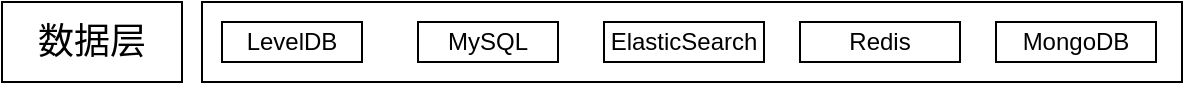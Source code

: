 <mxfile version="24.0.2" type="github">
  <diagram name="第 1 页" id="WKl6gbDjXFLEuy6e8V0B">
    <mxGraphModel dx="636" dy="361" grid="1" gridSize="10" guides="1" tooltips="1" connect="1" arrows="1" fold="1" page="1" pageScale="1" pageWidth="827" pageHeight="1169" math="0" shadow="0">
      <root>
        <mxCell id="0" />
        <mxCell id="1" parent="0" />
        <mxCell id="0hXrH_I9RKG1Sx_e95cJ-2" value="&lt;font style=&quot;font-size: 18px;&quot;&gt;数据层&lt;/font&gt;" style="rounded=0;whiteSpace=wrap;html=1;" vertex="1" parent="1">
          <mxGeometry x="80" y="520" width="90" height="40" as="geometry" />
        </mxCell>
        <mxCell id="0hXrH_I9RKG1Sx_e95cJ-10" value="" style="group" vertex="1" connectable="0" parent="1">
          <mxGeometry x="180" y="520" width="490" height="40" as="geometry" />
        </mxCell>
        <mxCell id="0hXrH_I9RKG1Sx_e95cJ-3" value="" style="rounded=0;whiteSpace=wrap;html=1;" vertex="1" parent="0hXrH_I9RKG1Sx_e95cJ-10">
          <mxGeometry width="490" height="40" as="geometry" />
        </mxCell>
        <mxCell id="0hXrH_I9RKG1Sx_e95cJ-4" value="LevelDB" style="rounded=0;whiteSpace=wrap;html=1;" vertex="1" parent="0hXrH_I9RKG1Sx_e95cJ-10">
          <mxGeometry x="10" y="10" width="70" height="20" as="geometry" />
        </mxCell>
        <mxCell id="0hXrH_I9RKG1Sx_e95cJ-5" value="MySQL" style="rounded=0;whiteSpace=wrap;html=1;" vertex="1" parent="0hXrH_I9RKG1Sx_e95cJ-10">
          <mxGeometry x="108" y="10" width="70" height="20" as="geometry" />
        </mxCell>
        <mxCell id="0hXrH_I9RKG1Sx_e95cJ-6" value="ElasticSearch" style="rounded=0;whiteSpace=wrap;html=1;" vertex="1" parent="0hXrH_I9RKG1Sx_e95cJ-10">
          <mxGeometry x="201" y="10" width="80" height="20" as="geometry" />
        </mxCell>
        <mxCell id="0hXrH_I9RKG1Sx_e95cJ-8" value="Redis" style="rounded=0;whiteSpace=wrap;html=1;" vertex="1" parent="0hXrH_I9RKG1Sx_e95cJ-10">
          <mxGeometry x="299" y="10" width="80" height="20" as="geometry" />
        </mxCell>
        <mxCell id="0hXrH_I9RKG1Sx_e95cJ-9" value="MongoDB" style="rounded=0;whiteSpace=wrap;html=1;" vertex="1" parent="0hXrH_I9RKG1Sx_e95cJ-10">
          <mxGeometry x="397" y="10" width="80" height="20" as="geometry" />
        </mxCell>
      </root>
    </mxGraphModel>
  </diagram>
</mxfile>
